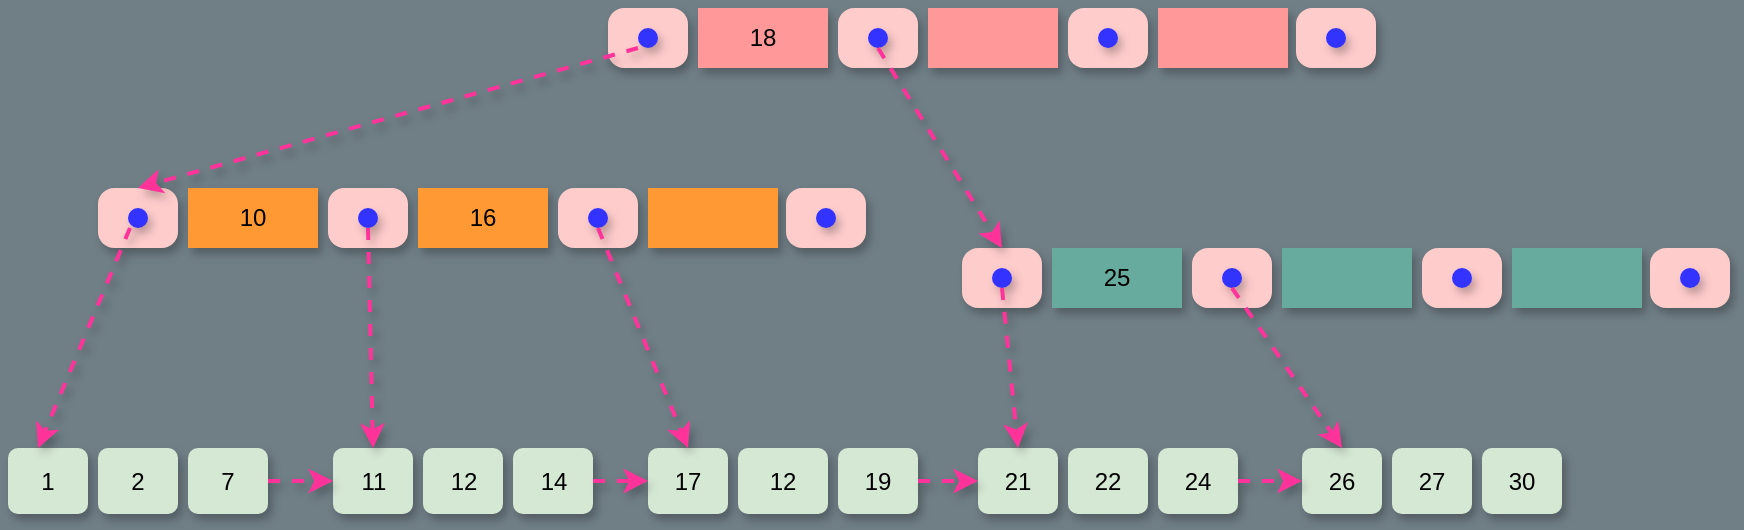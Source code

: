 <mxfile version="14.2.9" type="device"><diagram id="uR6umbYveRKKlKjwwr1l" name="第 1 页"><mxGraphModel dx="782" dy="563" grid="1" gridSize="10" guides="1" tooltips="1" connect="1" arrows="1" fold="1" page="1" pageScale="1" pageWidth="1169" pageHeight="827" background="#707E86" math="0" shadow="0"><root><mxCell id="0"/><mxCell id="1" parent="0"/><mxCell id="iOIljQD7AAdNsvYh9RZm-1" value="" style="rounded=1;whiteSpace=wrap;html=1;arcSize=27;strokeColor=none;fillColor=#FFCCCC;sketch=0;shadow=1;" parent="1" vertex="1"><mxGeometry x="370" y="130" width="40" height="30" as="geometry"/></mxCell><mxCell id="iOIljQD7AAdNsvYh9RZm-2" value="18" style="rounded=0;whiteSpace=wrap;html=1;fillColor=#FF9999;strokeColor=none;sketch=0;shadow=1;" parent="1" vertex="1"><mxGeometry x="415" y="130" width="65" height="30" as="geometry"/></mxCell><mxCell id="iOIljQD7AAdNsvYh9RZm-5" value="" style="ellipse;whiteSpace=wrap;html=1;aspect=fixed;fillColor=#3333FF;strokeColor=none;sketch=0;shadow=1;" parent="1" vertex="1"><mxGeometry x="385" y="140" width="10" height="10" as="geometry"/></mxCell><mxCell id="iOIljQD7AAdNsvYh9RZm-9" value="" style="rounded=1;whiteSpace=wrap;html=1;arcSize=27;strokeColor=none;fillColor=#FFCCCC;sketch=0;shadow=1;" parent="1" vertex="1"><mxGeometry x="485" y="130" width="40" height="30" as="geometry"/></mxCell><mxCell id="iOIljQD7AAdNsvYh9RZm-10" value="" style="ellipse;whiteSpace=wrap;html=1;aspect=fixed;fillColor=#3333FF;strokeColor=none;sketch=0;shadow=1;" parent="1" vertex="1"><mxGeometry x="500" y="140" width="10" height="10" as="geometry"/></mxCell><mxCell id="iOIljQD7AAdNsvYh9RZm-33" value="" style="rounded=0;whiteSpace=wrap;html=1;fillColor=#FF9999;strokeColor=none;sketch=0;shadow=1;" parent="1" vertex="1"><mxGeometry x="530" y="130" width="65" height="30" as="geometry"/></mxCell><mxCell id="iOIljQD7AAdNsvYh9RZm-35" value="" style="rounded=1;whiteSpace=wrap;html=1;arcSize=27;strokeColor=none;fillColor=#FFCCCC;sketch=0;shadow=1;" parent="1" vertex="1"><mxGeometry x="600" y="130" width="40" height="30" as="geometry"/></mxCell><mxCell id="iOIljQD7AAdNsvYh9RZm-36" value="" style="ellipse;whiteSpace=wrap;html=1;aspect=fixed;fillColor=#3333FF;strokeColor=none;sketch=0;shadow=1;" parent="1" vertex="1"><mxGeometry x="615" y="140" width="10" height="10" as="geometry"/></mxCell><mxCell id="iOIljQD7AAdNsvYh9RZm-37" value="" style="rounded=0;whiteSpace=wrap;html=1;fillColor=#FF9999;strokeColor=none;sketch=0;shadow=1;" parent="1" vertex="1"><mxGeometry x="645" y="130" width="65" height="30" as="geometry"/></mxCell><mxCell id="iOIljQD7AAdNsvYh9RZm-43" value="" style="rounded=1;whiteSpace=wrap;html=1;arcSize=27;strokeColor=none;fillColor=#FFCCCC;sketch=0;shadow=1;" parent="1" vertex="1"><mxGeometry x="714" y="130" width="40" height="30" as="geometry"/></mxCell><mxCell id="iOIljQD7AAdNsvYh9RZm-44" value="" style="ellipse;whiteSpace=wrap;html=1;aspect=fixed;fillColor=#3333FF;strokeColor=none;sketch=0;shadow=1;" parent="1" vertex="1"><mxGeometry x="729" y="140" width="10" height="10" as="geometry"/></mxCell><mxCell id="iOIljQD7AAdNsvYh9RZm-47" value="" style="rounded=1;whiteSpace=wrap;html=1;arcSize=27;strokeColor=none;fillColor=#FFCCCC;sketch=0;shadow=1;" parent="1" vertex="1"><mxGeometry x="115" y="220" width="40" height="30" as="geometry"/></mxCell><mxCell id="iOIljQD7AAdNsvYh9RZm-48" value="10" style="rounded=0;whiteSpace=wrap;html=1;fillColor=#FF9933;strokeColor=none;sketch=0;shadow=1;" parent="1" vertex="1"><mxGeometry x="160" y="220" width="65" height="30" as="geometry"/></mxCell><mxCell id="iOIljQD7AAdNsvYh9RZm-49" value="" style="ellipse;whiteSpace=wrap;html=1;aspect=fixed;fillColor=#3333FF;strokeColor=none;sketch=0;shadow=1;" parent="1" vertex="1"><mxGeometry x="130" y="230" width="10" height="10" as="geometry"/></mxCell><mxCell id="iOIljQD7AAdNsvYh9RZm-50" value="" style="rounded=1;whiteSpace=wrap;html=1;arcSize=27;strokeColor=none;fillColor=#FFCCCC;sketch=0;shadow=1;" parent="1" vertex="1"><mxGeometry x="230" y="220" width="40" height="30" as="geometry"/></mxCell><mxCell id="iOIljQD7AAdNsvYh9RZm-51" value="" style="ellipse;whiteSpace=wrap;html=1;aspect=fixed;fillColor=#3333FF;strokeColor=none;sketch=0;shadow=1;" parent="1" vertex="1"><mxGeometry x="245" y="230" width="10" height="10" as="geometry"/></mxCell><mxCell id="iOIljQD7AAdNsvYh9RZm-52" value="16" style="rounded=0;whiteSpace=wrap;html=1;fillColor=#FF9933;strokeColor=none;sketch=0;shadow=1;" parent="1" vertex="1"><mxGeometry x="275" y="220" width="65" height="30" as="geometry"/></mxCell><mxCell id="iOIljQD7AAdNsvYh9RZm-53" value="" style="rounded=1;whiteSpace=wrap;html=1;arcSize=27;strokeColor=none;fillColor=#FFCCCC;sketch=0;shadow=1;" parent="1" vertex="1"><mxGeometry x="345" y="220" width="40" height="30" as="geometry"/></mxCell><mxCell id="iOIljQD7AAdNsvYh9RZm-54" value="" style="ellipse;whiteSpace=wrap;html=1;aspect=fixed;fillColor=#3333FF;strokeColor=none;sketch=0;shadow=1;" parent="1" vertex="1"><mxGeometry x="360" y="230" width="10" height="10" as="geometry"/></mxCell><mxCell id="iOIljQD7AAdNsvYh9RZm-55" value="" style="rounded=0;whiteSpace=wrap;html=1;fillColor=#FF9933;strokeColor=none;sketch=0;shadow=1;" parent="1" vertex="1"><mxGeometry x="390" y="220" width="65" height="30" as="geometry"/></mxCell><mxCell id="iOIljQD7AAdNsvYh9RZm-56" value="" style="rounded=1;whiteSpace=wrap;html=1;arcSize=27;strokeColor=none;fillColor=#FFCCCC;sketch=0;shadow=1;" parent="1" vertex="1"><mxGeometry x="459" y="220" width="40" height="30" as="geometry"/></mxCell><mxCell id="iOIljQD7AAdNsvYh9RZm-57" value="" style="ellipse;whiteSpace=wrap;html=1;aspect=fixed;fillColor=#3333FF;strokeColor=none;sketch=0;shadow=1;" parent="1" vertex="1"><mxGeometry x="474" y="230" width="10" height="10" as="geometry"/></mxCell><mxCell id="iOIljQD7AAdNsvYh9RZm-58" value="" style="rounded=1;whiteSpace=wrap;html=1;arcSize=27;strokeColor=none;fillColor=#FFCCCC;sketch=0;shadow=1;" parent="1" vertex="1"><mxGeometry x="547" y="250" width="40" height="30" as="geometry"/></mxCell><mxCell id="iOIljQD7AAdNsvYh9RZm-59" value="25" style="rounded=0;whiteSpace=wrap;html=1;fillColor=#67AB9F;strokeColor=none;sketch=0;shadow=1;" parent="1" vertex="1"><mxGeometry x="592" y="250" width="65" height="30" as="geometry"/></mxCell><mxCell id="iOIljQD7AAdNsvYh9RZm-60" value="" style="ellipse;whiteSpace=wrap;html=1;aspect=fixed;fillColor=#3333FF;strokeColor=none;sketch=0;shadow=1;" parent="1" vertex="1"><mxGeometry x="562" y="260" width="10" height="10" as="geometry"/></mxCell><mxCell id="iOIljQD7AAdNsvYh9RZm-61" value="" style="rounded=1;whiteSpace=wrap;html=1;arcSize=27;strokeColor=none;fillColor=#FFCCCC;sketch=0;shadow=1;" parent="1" vertex="1"><mxGeometry x="662" y="250" width="40" height="30" as="geometry"/></mxCell><mxCell id="iOIljQD7AAdNsvYh9RZm-62" value="" style="ellipse;whiteSpace=wrap;html=1;aspect=fixed;fillColor=#3333FF;strokeColor=none;sketch=0;shadow=1;" parent="1" vertex="1"><mxGeometry x="677" y="260" width="10" height="10" as="geometry"/></mxCell><mxCell id="iOIljQD7AAdNsvYh9RZm-63" value="" style="rounded=0;whiteSpace=wrap;html=1;fillColor=#67AB9F;strokeColor=none;sketch=0;shadow=1;" parent="1" vertex="1"><mxGeometry x="707" y="250" width="65" height="30" as="geometry"/></mxCell><mxCell id="iOIljQD7AAdNsvYh9RZm-64" value="" style="rounded=1;whiteSpace=wrap;html=1;arcSize=27;strokeColor=none;fillColor=#FFCCCC;sketch=0;shadow=1;" parent="1" vertex="1"><mxGeometry x="777" y="250" width="40" height="30" as="geometry"/></mxCell><mxCell id="iOIljQD7AAdNsvYh9RZm-65" value="" style="ellipse;whiteSpace=wrap;html=1;aspect=fixed;fillColor=#3333FF;strokeColor=none;sketch=0;shadow=1;" parent="1" vertex="1"><mxGeometry x="792" y="260" width="10" height="10" as="geometry"/></mxCell><mxCell id="iOIljQD7AAdNsvYh9RZm-66" value="" style="rounded=0;whiteSpace=wrap;html=1;fillColor=#67AB9F;strokeColor=none;sketch=0;shadow=1;" parent="1" vertex="1"><mxGeometry x="822" y="250" width="65" height="30" as="geometry"/></mxCell><mxCell id="iOIljQD7AAdNsvYh9RZm-67" value="" style="rounded=1;whiteSpace=wrap;html=1;arcSize=27;strokeColor=none;fillColor=#FFCCCC;sketch=0;shadow=1;" parent="1" vertex="1"><mxGeometry x="891" y="250" width="40" height="30" as="geometry"/></mxCell><mxCell id="iOIljQD7AAdNsvYh9RZm-68" value="" style="ellipse;whiteSpace=wrap;html=1;aspect=fixed;fillColor=#3333FF;strokeColor=none;sketch=0;shadow=1;" parent="1" vertex="1"><mxGeometry x="906" y="260" width="10" height="10" as="geometry"/></mxCell><mxCell id="iOIljQD7AAdNsvYh9RZm-69" value="1" style="rounded=1;whiteSpace=wrap;html=1;fillColor=#D5E8D4;strokeColor=none;shadow=1;comic=0;sketch=0;" parent="1" vertex="1"><mxGeometry x="70" y="350" width="40" height="33" as="geometry"/></mxCell><mxCell id="iOIljQD7AAdNsvYh9RZm-81" value="2" style="rounded=1;whiteSpace=wrap;html=1;fillColor=#D5E8D4;strokeColor=none;shadow=1;comic=0;sketch=0;" parent="1" vertex="1"><mxGeometry x="115" y="350" width="40" height="33" as="geometry"/></mxCell><mxCell id="iOIljQD7AAdNsvYh9RZm-82" value="7" style="rounded=1;whiteSpace=wrap;html=1;fillColor=#D5E8D4;strokeColor=none;shadow=1;comic=0;sketch=0;" parent="1" vertex="1"><mxGeometry x="160" y="350" width="40" height="33" as="geometry"/></mxCell><mxCell id="iOIljQD7AAdNsvYh9RZm-84" value="11" style="rounded=1;whiteSpace=wrap;html=1;fillColor=#D5E8D4;strokeColor=none;shadow=1;comic=0;sketch=0;" parent="1" vertex="1"><mxGeometry x="232.5" y="350" width="40" height="33" as="geometry"/></mxCell><mxCell id="iOIljQD7AAdNsvYh9RZm-85" value="12" style="rounded=1;whiteSpace=wrap;html=1;fillColor=#D5E8D4;strokeColor=none;shadow=1;comic=0;sketch=0;" parent="1" vertex="1"><mxGeometry x="277.5" y="350" width="40" height="33" as="geometry"/></mxCell><mxCell id="iOIljQD7AAdNsvYh9RZm-86" value="14" style="rounded=1;whiteSpace=wrap;html=1;fillColor=#D5E8D4;strokeColor=none;shadow=1;comic=0;sketch=0;" parent="1" vertex="1"><mxGeometry x="322.5" y="350" width="40" height="33" as="geometry"/></mxCell><mxCell id="iOIljQD7AAdNsvYh9RZm-87" value="17" style="rounded=1;whiteSpace=wrap;html=1;fillColor=#D5E8D4;strokeColor=none;shadow=1;comic=0;sketch=0;" parent="1" vertex="1"><mxGeometry x="390" y="350" width="40" height="33" as="geometry"/></mxCell><mxCell id="iOIljQD7AAdNsvYh9RZm-88" value="12" style="rounded=1;whiteSpace=wrap;html=1;fillColor=#D5E8D4;strokeColor=none;shadow=1;comic=0;sketch=0;" parent="1" vertex="1"><mxGeometry x="435" y="350" width="45" height="33" as="geometry"/></mxCell><mxCell id="iOIljQD7AAdNsvYh9RZm-89" value="19" style="rounded=1;whiteSpace=wrap;html=1;fillColor=#D5E8D4;strokeColor=none;shadow=1;comic=0;sketch=0;" parent="1" vertex="1"><mxGeometry x="485" y="350" width="40" height="33" as="geometry"/></mxCell><mxCell id="iOIljQD7AAdNsvYh9RZm-90" value="21" style="rounded=1;whiteSpace=wrap;html=1;fillColor=#D5E8D4;strokeColor=none;shadow=1;comic=0;sketch=0;" parent="1" vertex="1"><mxGeometry x="555" y="350" width="40" height="33" as="geometry"/></mxCell><mxCell id="iOIljQD7AAdNsvYh9RZm-91" value="22" style="rounded=1;whiteSpace=wrap;html=1;fillColor=#D5E8D4;strokeColor=none;shadow=1;comic=0;sketch=0;" parent="1" vertex="1"><mxGeometry x="600" y="350" width="40" height="33" as="geometry"/></mxCell><mxCell id="iOIljQD7AAdNsvYh9RZm-92" value="24" style="rounded=1;whiteSpace=wrap;html=1;fillColor=#D5E8D4;strokeColor=none;shadow=1;comic=0;sketch=0;" parent="1" vertex="1"><mxGeometry x="645" y="350" width="40" height="33" as="geometry"/></mxCell><mxCell id="iOIljQD7AAdNsvYh9RZm-93" value="26" style="rounded=1;whiteSpace=wrap;html=1;fillColor=#D5E8D4;strokeColor=none;shadow=1;comic=0;sketch=0;" parent="1" vertex="1"><mxGeometry x="717" y="350" width="40" height="33" as="geometry"/></mxCell><mxCell id="iOIljQD7AAdNsvYh9RZm-94" value="27" style="rounded=1;whiteSpace=wrap;html=1;fillColor=#D5E8D4;strokeColor=none;shadow=1;comic=0;sketch=0;" parent="1" vertex="1"><mxGeometry x="762" y="350" width="40" height="33" as="geometry"/></mxCell><mxCell id="iOIljQD7AAdNsvYh9RZm-95" value="30" style="rounded=1;whiteSpace=wrap;html=1;fillColor=#D5E8D4;strokeColor=none;shadow=1;comic=0;sketch=0;" parent="1" vertex="1"><mxGeometry x="807" y="350" width="40" height="33" as="geometry"/></mxCell><mxCell id="iOIljQD7AAdNsvYh9RZm-97" value="" style="endArrow=classic;dashed=1;html=1;entryX=0.5;entryY=0;entryDx=0;entryDy=0;rounded=0;strokeWidth=2;strokeColor=#FF3399;endFill=1;sketch=0;shadow=1;" parent="1" edge="1"><mxGeometry width="50" height="50" relative="1" as="geometry"><mxPoint x="131" y="240" as="sourcePoint"/><mxPoint x="85" y="350" as="targetPoint"/></mxGeometry></mxCell><mxCell id="iOIljQD7AAdNsvYh9RZm-98" value="" style="endArrow=classic;dashed=1;html=1;rounded=0;strokeWidth=2;strokeColor=#FF3399;endFill=1;entryX=0.5;entryY=0;entryDx=0;entryDy=0;sketch=0;shadow=1;" parent="1" target="iOIljQD7AAdNsvYh9RZm-47" edge="1"><mxGeometry width="50" height="50" relative="1" as="geometry"><mxPoint x="385" y="150" as="sourcePoint"/><mxPoint x="190" y="220" as="targetPoint"/></mxGeometry></mxCell><mxCell id="iOIljQD7AAdNsvYh9RZm-100" value="" style="endArrow=classic;dashed=1;html=1;entryX=0.5;entryY=0;entryDx=0;entryDy=0;rounded=0;strokeWidth=2;strokeColor=#FF3399;endFill=1;exitX=0.5;exitY=1;exitDx=0;exitDy=0;sketch=0;shadow=1;" parent="1" source="iOIljQD7AAdNsvYh9RZm-10" target="iOIljQD7AAdNsvYh9RZm-58" edge="1"><mxGeometry width="50" height="50" relative="1" as="geometry"><mxPoint x="141" y="250" as="sourcePoint"/><mxPoint x="95" y="360" as="targetPoint"/></mxGeometry></mxCell><mxCell id="iOIljQD7AAdNsvYh9RZm-101" value="" style="endArrow=classic;dashed=1;html=1;entryX=0.5;entryY=0;entryDx=0;entryDy=0;rounded=0;strokeWidth=2;strokeColor=#FF3399;endFill=1;exitX=0.5;exitY=1;exitDx=0;exitDy=0;sketch=0;shadow=1;" parent="1" source="iOIljQD7AAdNsvYh9RZm-51" target="iOIljQD7AAdNsvYh9RZm-84" edge="1"><mxGeometry width="50" height="50" relative="1" as="geometry"><mxPoint x="151" y="260" as="sourcePoint"/><mxPoint x="105" y="370" as="targetPoint"/></mxGeometry></mxCell><mxCell id="iOIljQD7AAdNsvYh9RZm-102" value="" style="endArrow=classic;dashed=1;html=1;entryX=0.5;entryY=0;entryDx=0;entryDy=0;rounded=0;strokeWidth=2;strokeColor=#FF3399;endFill=1;sketch=0;shadow=1;" parent="1" target="iOIljQD7AAdNsvYh9RZm-87" edge="1"><mxGeometry width="50" height="50" relative="1" as="geometry"><mxPoint x="365" y="240" as="sourcePoint"/><mxPoint x="319" y="350" as="targetPoint"/></mxGeometry></mxCell><mxCell id="iOIljQD7AAdNsvYh9RZm-103" value="" style="endArrow=classic;dashed=1;html=1;entryX=0.5;entryY=0;entryDx=0;entryDy=0;rounded=0;strokeWidth=2;strokeColor=#FF3399;endFill=1;exitX=0.5;exitY=1;exitDx=0;exitDy=0;sketch=0;shadow=1;" parent="1" source="iOIljQD7AAdNsvYh9RZm-60" target="iOIljQD7AAdNsvYh9RZm-90" edge="1"><mxGeometry width="50" height="50" relative="1" as="geometry"><mxPoint x="582" y="311.5" as="sourcePoint"/><mxPoint x="536" y="421.5" as="targetPoint"/></mxGeometry></mxCell><mxCell id="iOIljQD7AAdNsvYh9RZm-104" value="" style="endArrow=classic;dashed=1;html=1;entryX=0.5;entryY=0;entryDx=0;entryDy=0;rounded=0;strokeWidth=2;strokeColor=#FF3399;endFill=1;exitX=0.5;exitY=1;exitDx=0;exitDy=0;sketch=0;shadow=1;" parent="1" source="iOIljQD7AAdNsvYh9RZm-62" target="iOIljQD7AAdNsvYh9RZm-93" edge="1"><mxGeometry width="50" height="50" relative="1" as="geometry"><mxPoint x="592" y="321.5" as="sourcePoint"/><mxPoint x="585" y="360" as="targetPoint"/></mxGeometry></mxCell><mxCell id="iOIljQD7AAdNsvYh9RZm-106" value="" style="endArrow=classic;dashed=1;html=1;entryX=0;entryY=0.5;entryDx=0;entryDy=0;rounded=0;strokeWidth=2;strokeColor=#FF3399;endFill=1;exitX=1;exitY=0.5;exitDx=0;exitDy=0;shadow=1;comic=0;sketch=0;" parent="1" source="iOIljQD7AAdNsvYh9RZm-82" target="iOIljQD7AAdNsvYh9RZm-84" edge="1"><mxGeometry width="50" height="50" relative="1" as="geometry"><mxPoint x="602" y="331.5" as="sourcePoint"/><mxPoint x="595" y="370" as="targetPoint"/></mxGeometry></mxCell><mxCell id="iOIljQD7AAdNsvYh9RZm-107" value="" style="endArrow=classic;dashed=1;html=1;entryX=0;entryY=0.5;entryDx=0;entryDy=0;rounded=0;strokeWidth=2;strokeColor=#FF3399;endFill=1;exitX=1;exitY=0.5;exitDx=0;exitDy=0;shadow=1;comic=0;sketch=0;" parent="1" source="iOIljQD7AAdNsvYh9RZm-86" target="iOIljQD7AAdNsvYh9RZm-87" edge="1"><mxGeometry width="50" height="50" relative="1" as="geometry"><mxPoint x="210" y="376.5" as="sourcePoint"/><mxPoint x="242.5" y="376.5" as="targetPoint"/></mxGeometry></mxCell><mxCell id="iOIljQD7AAdNsvYh9RZm-108" value="" style="endArrow=classic;dashed=1;html=1;entryX=0;entryY=0.5;entryDx=0;entryDy=0;rounded=0;strokeWidth=2;strokeColor=#FF3399;endFill=1;exitX=1;exitY=0.5;exitDx=0;exitDy=0;shadow=1;comic=0;sketch=0;" parent="1" source="iOIljQD7AAdNsvYh9RZm-89" target="iOIljQD7AAdNsvYh9RZm-90" edge="1"><mxGeometry width="50" height="50" relative="1" as="geometry"><mxPoint x="220" y="386.5" as="sourcePoint"/><mxPoint x="252.5" y="386.5" as="targetPoint"/></mxGeometry></mxCell><mxCell id="iOIljQD7AAdNsvYh9RZm-109" value="" style="endArrow=classic;dashed=1;html=1;entryX=0;entryY=0.5;entryDx=0;entryDy=0;rounded=0;strokeWidth=2;strokeColor=#FF3399;endFill=1;exitX=1;exitY=0.5;exitDx=0;exitDy=0;shadow=1;comic=0;sketch=0;" parent="1" source="iOIljQD7AAdNsvYh9RZm-92" target="iOIljQD7AAdNsvYh9RZm-93" edge="1"><mxGeometry width="50" height="50" relative="1" as="geometry"><mxPoint x="530" y="376.5" as="sourcePoint"/><mxPoint x="565" y="376.5" as="targetPoint"/></mxGeometry></mxCell></root></mxGraphModel></diagram></mxfile>